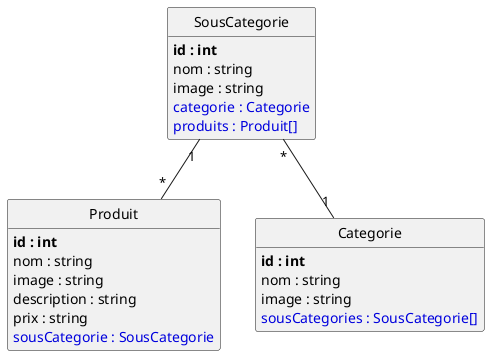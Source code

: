 @startuml
class SousCategorie {
	**id : int**
	nom : string
	image : string
	<color:#0000dd>categorie : Categorie</color>
	<color:#0000dd>produits : Produit[]</color>
}

class Produit {
	**id : int**
	nom : string
	image : string
	description : string
	prix : string
	<color:#0000dd>sousCategorie : SousCategorie</color>
}

class Categorie {
	**id : int**
	nom : string
	image : string
	<color:#0000dd>sousCategories : SousCategorie[]</color>
}

SousCategorie "*"--"1" Categorie
SousCategorie "1"--"*" Produit


hide methods

hide circle

@enduml
